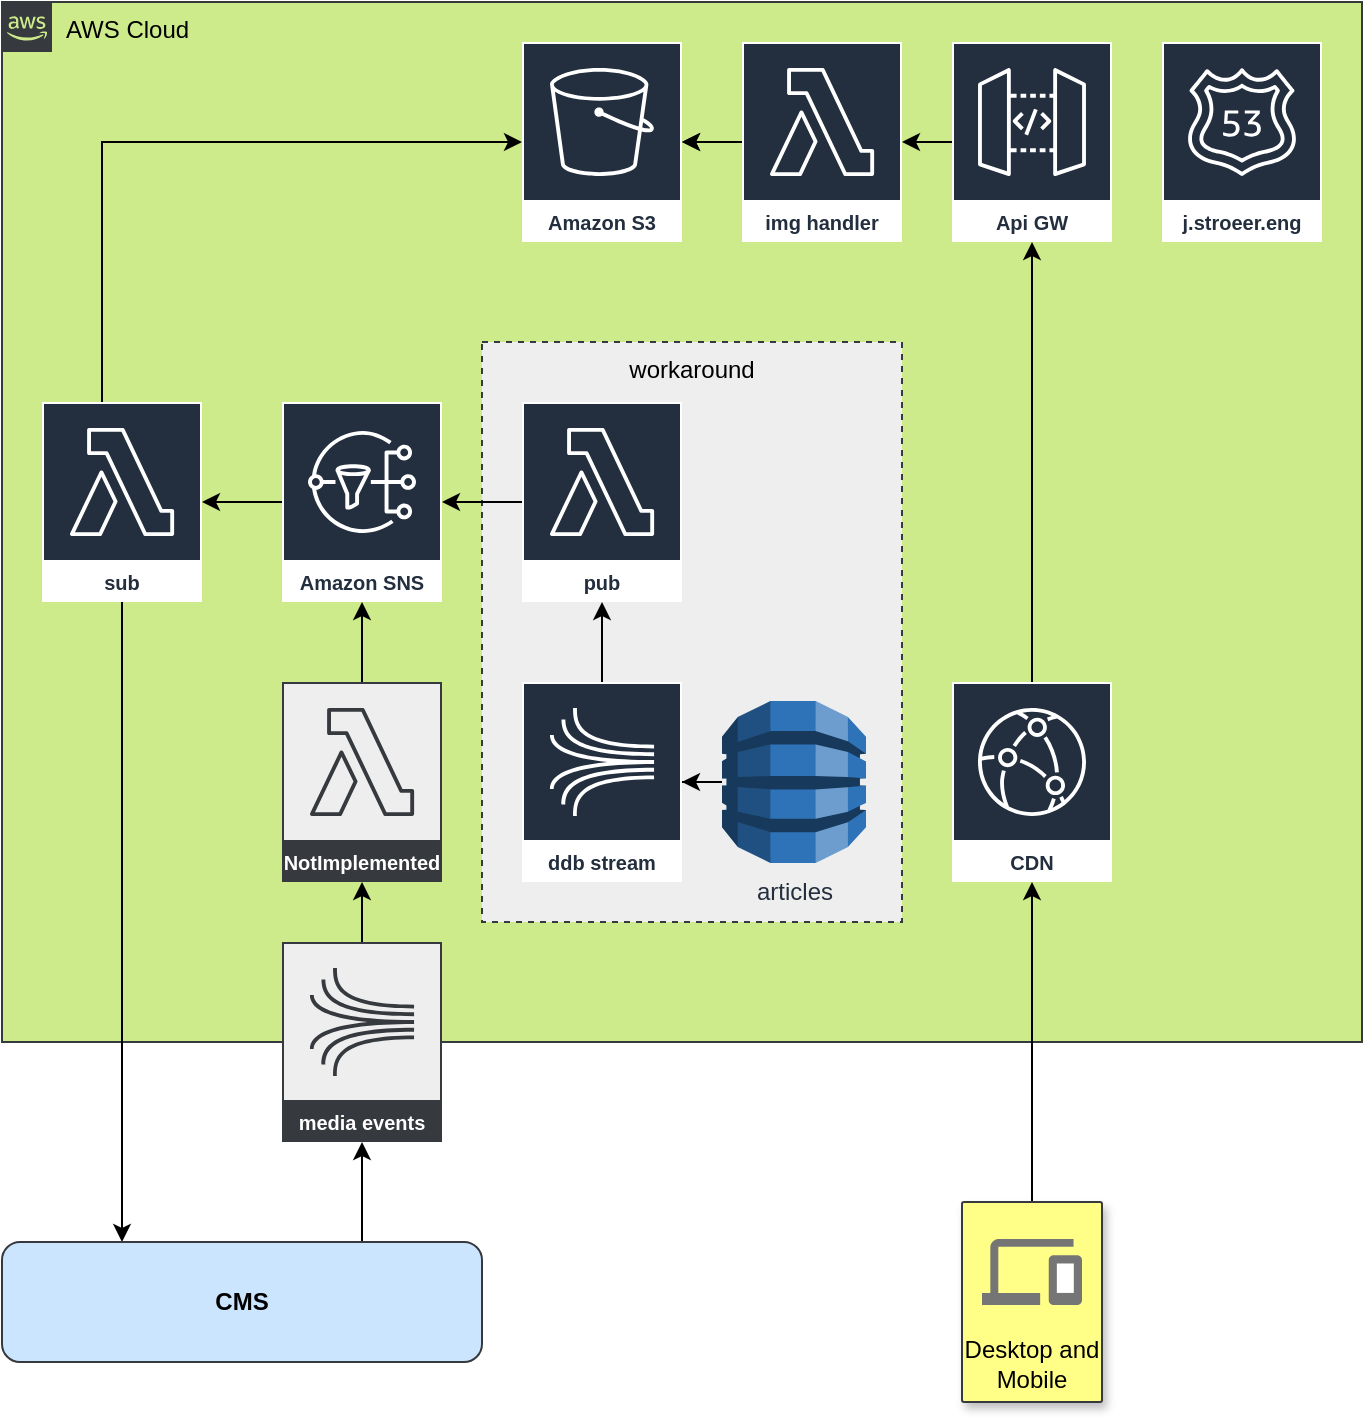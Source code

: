 <mxfile version="14.1.8" type="device"><diagram id="cqjkT5ET-3cOpZM_NH_5" name="Page-1"><mxGraphModel dx="1426" dy="852" grid="1" gridSize="10" guides="1" tooltips="1" connect="1" arrows="1" fold="1" page="1" pageScale="1" pageWidth="827" pageHeight="1169" math="0" shadow="0"><root><mxCell id="0"/><mxCell id="1" parent="0"/><mxCell id="m2xVToVNCIqr-DlWCCW2-5" value="AWS Cloud" style="points=[[0,0],[0.25,0],[0.5,0],[0.75,0],[1,0],[1,0.25],[1,0.5],[1,0.75],[1,1],[0.75,1],[0.5,1],[0.25,1],[0,1],[0,0.75],[0,0.5],[0,0.25]];outlineConnect=0;html=1;whiteSpace=wrap;fontSize=12;fontStyle=0;shape=mxgraph.aws4.group;grIcon=mxgraph.aws4.group_aws_cloud_alt;strokeColor=#36393d;verticalAlign=top;align=left;spacingLeft=30;dashed=0;fillColor=#cdeb8b;" vertex="1" parent="1"><mxGeometry x="80" y="40" width="680" height="520" as="geometry"/></mxCell><mxCell id="m2xVToVNCIqr-DlWCCW2-37" value="workaround" style="fillColor=#eeeeee;strokeColor=#36393d;dashed=1;verticalAlign=top;fontStyle=0;" vertex="1" parent="1"><mxGeometry x="320" y="210" width="210" height="290" as="geometry"/></mxCell><mxCell id="m2xVToVNCIqr-DlWCCW2-36" style="edgeStyle=orthogonalEdgeStyle;rounded=0;orthogonalLoop=1;jettySize=auto;html=1;fontColor=#232F3E;" edge="1" parent="1" source="m2xVToVNCIqr-DlWCCW2-1" target="m2xVToVNCIqr-DlWCCW2-3"><mxGeometry relative="1" as="geometry"/></mxCell><mxCell id="m2xVToVNCIqr-DlWCCW2-1" value="CDN" style="outlineConnect=0;fontColor=#232F3E;gradientColor=none;strokeColor=#ffffff;fillColor=#232F3E;dashed=0;verticalLabelPosition=middle;verticalAlign=bottom;align=center;html=1;whiteSpace=wrap;fontSize=10;fontStyle=1;spacing=3;shape=mxgraph.aws4.productIcon;prIcon=mxgraph.aws4.cloudfront;" vertex="1" parent="1"><mxGeometry x="555" y="380" width="80" height="100" as="geometry"/></mxCell><mxCell id="m2xVToVNCIqr-DlWCCW2-2" value="j.stroeer.eng" style="outlineConnect=0;fontColor=#232F3E;gradientColor=none;strokeColor=#ffffff;fillColor=#232F3E;dashed=0;verticalLabelPosition=middle;verticalAlign=bottom;align=center;html=1;whiteSpace=wrap;fontSize=10;fontStyle=1;spacing=3;shape=mxgraph.aws4.productIcon;prIcon=mxgraph.aws4.route_53;" vertex="1" parent="1"><mxGeometry x="660" y="60" width="80" height="100" as="geometry"/></mxCell><mxCell id="m2xVToVNCIqr-DlWCCW2-34" style="edgeStyle=orthogonalEdgeStyle;rounded=0;orthogonalLoop=1;jettySize=auto;html=1;fontColor=#232F3E;" edge="1" parent="1" source="m2xVToVNCIqr-DlWCCW2-3" target="m2xVToVNCIqr-DlWCCW2-4"><mxGeometry relative="1" as="geometry"/></mxCell><mxCell id="m2xVToVNCIqr-DlWCCW2-3" value="Api GW" style="outlineConnect=0;fontColor=#232F3E;gradientColor=none;strokeColor=#ffffff;fillColor=#232F3E;dashed=0;verticalLabelPosition=middle;verticalAlign=bottom;align=center;html=1;whiteSpace=wrap;fontSize=10;fontStyle=1;spacing=3;shape=mxgraph.aws4.productIcon;prIcon=mxgraph.aws4.api_gateway;" vertex="1" parent="1"><mxGeometry x="555" y="60" width="80" height="100" as="geometry"/></mxCell><mxCell id="m2xVToVNCIqr-DlWCCW2-17" style="edgeStyle=orthogonalEdgeStyle;rounded=0;orthogonalLoop=1;jettySize=auto;html=1;" edge="1" parent="1" source="m2xVToVNCIqr-DlWCCW2-4" target="m2xVToVNCIqr-DlWCCW2-6"><mxGeometry relative="1" as="geometry"/></mxCell><mxCell id="m2xVToVNCIqr-DlWCCW2-38" value="" style="edgeStyle=orthogonalEdgeStyle;rounded=0;orthogonalLoop=1;jettySize=auto;html=1;fontColor=#232F3E;" edge="1" parent="1" source="m2xVToVNCIqr-DlWCCW2-4" target="m2xVToVNCIqr-DlWCCW2-6"><mxGeometry relative="1" as="geometry"/></mxCell><mxCell id="m2xVToVNCIqr-DlWCCW2-4" value="img handler" style="outlineConnect=0;fontColor=#232F3E;gradientColor=none;strokeColor=#ffffff;fillColor=#232F3E;dashed=0;verticalLabelPosition=middle;verticalAlign=bottom;align=center;html=1;whiteSpace=wrap;fontSize=10;fontStyle=1;spacing=3;shape=mxgraph.aws4.productIcon;prIcon=mxgraph.aws4.lambda;" vertex="1" parent="1"><mxGeometry x="450" y="60" width="80" height="100" as="geometry"/></mxCell><mxCell id="m2xVToVNCIqr-DlWCCW2-6" value="Amazon S3" style="outlineConnect=0;fontColor=#232F3E;gradientColor=none;strokeColor=#ffffff;fillColor=#232F3E;dashed=0;verticalLabelPosition=middle;verticalAlign=bottom;align=center;html=1;whiteSpace=wrap;fontSize=10;fontStyle=1;spacing=3;shape=mxgraph.aws4.productIcon;prIcon=mxgraph.aws4.s3;" vertex="1" parent="1"><mxGeometry x="340" y="60" width="80" height="100" as="geometry"/></mxCell><mxCell id="m2xVToVNCIqr-DlWCCW2-14" style="edgeStyle=orthogonalEdgeStyle;rounded=0;orthogonalLoop=1;jettySize=auto;html=1;" edge="1" parent="1" source="m2xVToVNCIqr-DlWCCW2-7" target="m2xVToVNCIqr-DlWCCW2-8"><mxGeometry relative="1" as="geometry"/></mxCell><mxCell id="m2xVToVNCIqr-DlWCCW2-7" value="media events" style="outlineConnect=0;strokeColor=#36393d;fillColor=#eeeeee;dashed=0;verticalLabelPosition=middle;verticalAlign=bottom;align=center;html=1;whiteSpace=wrap;fontSize=10;fontStyle=1;spacing=3;shape=mxgraph.aws4.productIcon;prIcon=mxgraph.aws4.kinesis;fontColor=#FFFFFF;" vertex="1" parent="1"><mxGeometry x="220" y="510" width="80" height="100" as="geometry"/></mxCell><mxCell id="m2xVToVNCIqr-DlWCCW2-12" style="edgeStyle=orthogonalEdgeStyle;rounded=0;orthogonalLoop=1;jettySize=auto;html=1;" edge="1" parent="1" source="m2xVToVNCIqr-DlWCCW2-8" target="m2xVToVNCIqr-DlWCCW2-10"><mxGeometry relative="1" as="geometry"/></mxCell><mxCell id="m2xVToVNCIqr-DlWCCW2-8" value="NotImplemented" style="outlineConnect=0;strokeColor=#36393d;fillColor=#eeeeee;dashed=0;verticalLabelPosition=middle;verticalAlign=bottom;align=center;html=1;whiteSpace=wrap;fontSize=10;fontStyle=1;spacing=3;shape=mxgraph.aws4.productIcon;prIcon=mxgraph.aws4.lambda;fontColor=#FFFFFF;" vertex="1" parent="1"><mxGeometry x="220" y="380" width="80" height="100" as="geometry"/></mxCell><mxCell id="m2xVToVNCIqr-DlWCCW2-11" style="edgeStyle=orthogonalEdgeStyle;rounded=0;orthogonalLoop=1;jettySize=auto;html=1;" edge="1" parent="1" source="m2xVToVNCIqr-DlWCCW2-9" target="m2xVToVNCIqr-DlWCCW2-6"><mxGeometry relative="1" as="geometry"><Array as="points"><mxPoint x="130" y="110"/></Array></mxGeometry></mxCell><mxCell id="m2xVToVNCIqr-DlWCCW2-19" style="edgeStyle=orthogonalEdgeStyle;rounded=0;orthogonalLoop=1;jettySize=auto;html=1;entryX=0.25;entryY=0;entryDx=0;entryDy=0;" edge="1" parent="1" source="m2xVToVNCIqr-DlWCCW2-9" target="m2xVToVNCIqr-DlWCCW2-18"><mxGeometry relative="1" as="geometry"/></mxCell><mxCell id="m2xVToVNCIqr-DlWCCW2-9" value="sub" style="outlineConnect=0;fontColor=#232F3E;gradientColor=none;strokeColor=#ffffff;fillColor=#232F3E;dashed=0;verticalLabelPosition=middle;verticalAlign=bottom;align=center;html=1;whiteSpace=wrap;fontSize=10;fontStyle=1;spacing=3;shape=mxgraph.aws4.productIcon;prIcon=mxgraph.aws4.lambda;" vertex="1" parent="1"><mxGeometry x="100" y="240" width="80" height="100" as="geometry"/></mxCell><mxCell id="m2xVToVNCIqr-DlWCCW2-13" style="edgeStyle=orthogonalEdgeStyle;rounded=0;orthogonalLoop=1;jettySize=auto;html=1;" edge="1" parent="1" source="m2xVToVNCIqr-DlWCCW2-10" target="m2xVToVNCIqr-DlWCCW2-9"><mxGeometry relative="1" as="geometry"/></mxCell><mxCell id="m2xVToVNCIqr-DlWCCW2-10" value="Amazon SNS" style="outlineConnect=0;fontColor=#232F3E;gradientColor=none;strokeColor=#ffffff;fillColor=#232F3E;dashed=0;verticalLabelPosition=middle;verticalAlign=bottom;align=center;html=1;whiteSpace=wrap;fontSize=10;fontStyle=1;spacing=3;shape=mxgraph.aws4.productIcon;prIcon=mxgraph.aws4.sns;" vertex="1" parent="1"><mxGeometry x="220" y="240" width="80" height="100" as="geometry"/></mxCell><mxCell id="m2xVToVNCIqr-DlWCCW2-20" style="edgeStyle=orthogonalEdgeStyle;rounded=0;orthogonalLoop=1;jettySize=auto;html=1;exitX=0.75;exitY=0;exitDx=0;exitDy=0;" edge="1" parent="1" source="m2xVToVNCIqr-DlWCCW2-18" target="m2xVToVNCIqr-DlWCCW2-7"><mxGeometry relative="1" as="geometry"/></mxCell><mxCell id="m2xVToVNCIqr-DlWCCW2-18" value="CMS" style="rounded=1;whiteSpace=wrap;html=1;fillColor=#cce5ff;fontStyle=1;strokeColor=#36393d;" vertex="1" parent="1"><mxGeometry x="80" y="660" width="240" height="60" as="geometry"/></mxCell><mxCell id="m2xVToVNCIqr-DlWCCW2-28" style="edgeStyle=orthogonalEdgeStyle;rounded=0;orthogonalLoop=1;jettySize=auto;html=1;fontColor=#FFFFFF;" edge="1" parent="1" source="m2xVToVNCIqr-DlWCCW2-21" target="m2xVToVNCIqr-DlWCCW2-24"><mxGeometry relative="1" as="geometry"/></mxCell><mxCell id="m2xVToVNCIqr-DlWCCW2-21" value="ddb stream" style="outlineConnect=0;fontColor=#232F3E;gradientColor=none;strokeColor=#ffffff;fillColor=#232F3E;dashed=0;verticalLabelPosition=middle;verticalAlign=bottom;align=center;html=1;whiteSpace=wrap;fontSize=10;fontStyle=1;spacing=3;shape=mxgraph.aws4.productIcon;prIcon=mxgraph.aws4.kinesis;" vertex="1" parent="1"><mxGeometry x="340" y="380" width="80" height="100" as="geometry"/></mxCell><mxCell id="m2xVToVNCIqr-DlWCCW2-26" style="edgeStyle=orthogonalEdgeStyle;rounded=0;orthogonalLoop=1;jettySize=auto;html=1;fontColor=#FFFFFF;" edge="1" parent="1" source="m2xVToVNCIqr-DlWCCW2-23" target="m2xVToVNCIqr-DlWCCW2-21"><mxGeometry relative="1" as="geometry"/></mxCell><mxCell id="m2xVToVNCIqr-DlWCCW2-23" value="articles" style="outlineConnect=0;dashed=0;verticalLabelPosition=bottom;verticalAlign=top;align=center;html=1;shape=mxgraph.aws3.dynamo_db;fillColor=#2E73B8;gradientColor=none;fontColor=#232F3E;" vertex="1" parent="1"><mxGeometry x="440" y="389.5" width="72" height="81" as="geometry"/></mxCell><mxCell id="m2xVToVNCIqr-DlWCCW2-25" style="edgeStyle=orthogonalEdgeStyle;rounded=0;orthogonalLoop=1;jettySize=auto;html=1;fontColor=#FFFFFF;" edge="1" parent="1" source="m2xVToVNCIqr-DlWCCW2-24" target="m2xVToVNCIqr-DlWCCW2-10"><mxGeometry relative="1" as="geometry"/></mxCell><mxCell id="m2xVToVNCIqr-DlWCCW2-24" value="pub" style="outlineConnect=0;fontColor=#232F3E;gradientColor=none;strokeColor=#ffffff;fillColor=#232F3E;dashed=0;verticalLabelPosition=middle;verticalAlign=bottom;align=center;html=1;whiteSpace=wrap;fontSize=10;fontStyle=1;spacing=3;shape=mxgraph.aws4.productIcon;prIcon=mxgraph.aws4.lambda;" vertex="1" parent="1"><mxGeometry x="340" y="240" width="80" height="100" as="geometry"/></mxCell><mxCell id="m2xVToVNCIqr-DlWCCW2-33" style="edgeStyle=orthogonalEdgeStyle;rounded=0;orthogonalLoop=1;jettySize=auto;html=1;fontColor=#232F3E;" edge="1" parent="1" source="m2xVToVNCIqr-DlWCCW2-31" target="m2xVToVNCIqr-DlWCCW2-1"><mxGeometry relative="1" as="geometry"/></mxCell><mxCell id="m2xVToVNCIqr-DlWCCW2-31" value="Desktop and Mobile" style="strokeColor=#36393d;shadow=1;strokeWidth=1;rounded=1;absoluteArcSize=1;arcSize=2;labelPosition=center;verticalLabelPosition=middle;align=center;verticalAlign=bottom;spacingLeft=0;fontSize=12;whiteSpace=wrap;spacingBottom=2;fillColor=#ffff88;" vertex="1" parent="1"><mxGeometry x="560" y="640" width="70" height="100" as="geometry"/></mxCell><mxCell id="m2xVToVNCIqr-DlWCCW2-32" value="" style="dashed=0;connectable=0;html=1;fillColor=#757575;strokeColor=none;shape=mxgraph.gcp2.desktop_and_mobile;part=1;" vertex="1" parent="m2xVToVNCIqr-DlWCCW2-31"><mxGeometry x="0.5" width="50" height="33" relative="1" as="geometry"><mxPoint x="-25" y="18.5" as="offset"/></mxGeometry></mxCell></root></mxGraphModel></diagram></mxfile>